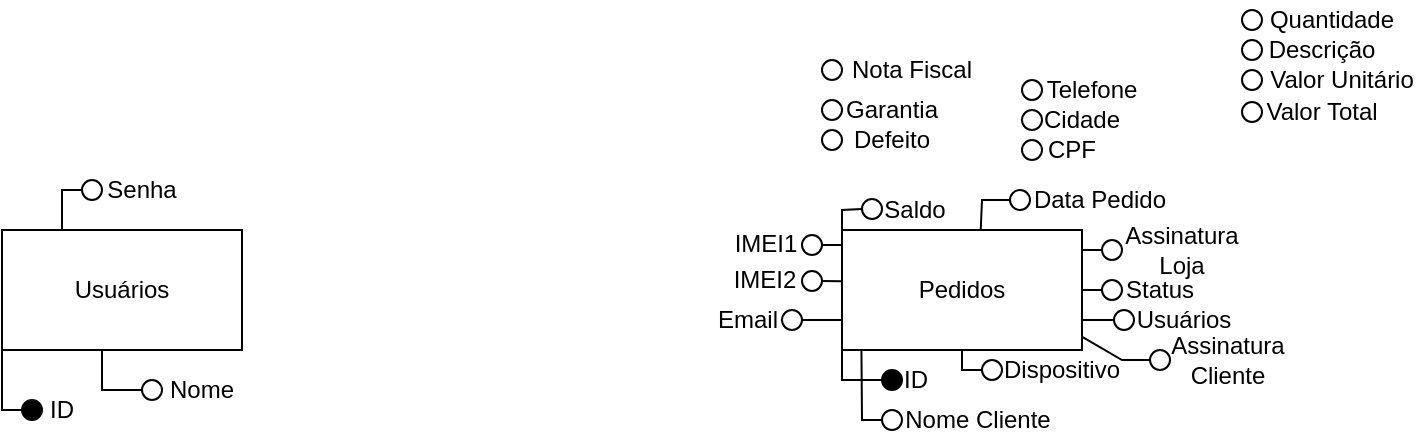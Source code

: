 <mxfile version="22.1.3" type="github">
  <diagram name="Página-1" id="HJyk9LCBEsRbK5NSjiyz">
    <mxGraphModel dx="187" dy="100" grid="1" gridSize="10" guides="1" tooltips="1" connect="1" arrows="1" fold="1" page="1" pageScale="1" pageWidth="827" pageHeight="1169" math="0" shadow="0">
      <root>
        <mxCell id="0" />
        <mxCell id="1" parent="0" />
        <mxCell id="Tr4kyzxwuBD1GOi-1oCC-1" value="Pedidos" style="rounded=0;whiteSpace=wrap;html=1;" vertex="1" parent="1">
          <mxGeometry x="520" y="120" width="120" height="60" as="geometry" />
        </mxCell>
        <mxCell id="Tr4kyzxwuBD1GOi-1oCC-2" value="Usuários" style="rounded=0;whiteSpace=wrap;html=1;" vertex="1" parent="1">
          <mxGeometry x="100" y="120" width="120" height="60" as="geometry" />
        </mxCell>
        <mxCell id="Tr4kyzxwuBD1GOi-1oCC-3" value="" style="ellipse;whiteSpace=wrap;html=1;aspect=fixed;fillColor=#000000;" vertex="1" parent="1">
          <mxGeometry x="110" y="205" width="10" height="10" as="geometry" />
        </mxCell>
        <mxCell id="Tr4kyzxwuBD1GOi-1oCC-4" value="ID" style="text;html=1;strokeColor=none;fillColor=none;align=center;verticalAlign=middle;whiteSpace=wrap;rounded=0;" vertex="1" parent="1">
          <mxGeometry x="120" y="200" width="20" height="20" as="geometry" />
        </mxCell>
        <mxCell id="Tr4kyzxwuBD1GOi-1oCC-6" value="" style="endArrow=none;html=1;rounded=0;exitX=0;exitY=1;exitDx=0;exitDy=0;entryX=0;entryY=0.5;entryDx=0;entryDy=0;" edge="1" parent="1" source="Tr4kyzxwuBD1GOi-1oCC-2" target="Tr4kyzxwuBD1GOi-1oCC-3">
          <mxGeometry width="50" height="50" relative="1" as="geometry">
            <mxPoint x="250" y="200" as="sourcePoint" />
            <mxPoint x="300" y="150" as="targetPoint" />
            <Array as="points">
              <mxPoint x="100" y="210" />
            </Array>
          </mxGeometry>
        </mxCell>
        <mxCell id="Tr4kyzxwuBD1GOi-1oCC-7" value="" style="endArrow=none;html=1;rounded=0;exitX=0;exitY=1;exitDx=0;exitDy=0;entryX=0;entryY=0.5;entryDx=0;entryDy=0;" edge="1" parent="1" target="Tr4kyzxwuBD1GOi-1oCC-8">
          <mxGeometry width="50" height="50" relative="1" as="geometry">
            <mxPoint x="150" y="180" as="sourcePoint" />
            <mxPoint x="160" y="210" as="targetPoint" />
            <Array as="points">
              <mxPoint x="150" y="200" />
            </Array>
          </mxGeometry>
        </mxCell>
        <mxCell id="Tr4kyzxwuBD1GOi-1oCC-8" value="" style="ellipse;whiteSpace=wrap;html=1;aspect=fixed;" vertex="1" parent="1">
          <mxGeometry x="170" y="195" width="10" height="10" as="geometry" />
        </mxCell>
        <mxCell id="Tr4kyzxwuBD1GOi-1oCC-9" value="Nome" style="text;html=1;strokeColor=none;fillColor=none;align=center;verticalAlign=middle;whiteSpace=wrap;rounded=0;" vertex="1" parent="1">
          <mxGeometry x="180" y="190" width="40" height="20" as="geometry" />
        </mxCell>
        <mxCell id="Tr4kyzxwuBD1GOi-1oCC-10" value="" style="endArrow=none;html=1;rounded=0;exitX=0.25;exitY=0;exitDx=0;exitDy=0;entryX=0;entryY=0.5;entryDx=0;entryDy=0;" edge="1" parent="1" source="Tr4kyzxwuBD1GOi-1oCC-2" target="Tr4kyzxwuBD1GOi-1oCC-11">
          <mxGeometry width="50" height="50" relative="1" as="geometry">
            <mxPoint x="130" y="90" as="sourcePoint" />
            <mxPoint x="150" y="110" as="targetPoint" />
            <Array as="points">
              <mxPoint x="130" y="100" />
            </Array>
          </mxGeometry>
        </mxCell>
        <mxCell id="Tr4kyzxwuBD1GOi-1oCC-11" value="" style="ellipse;whiteSpace=wrap;html=1;aspect=fixed;" vertex="1" parent="1">
          <mxGeometry x="140" y="95" width="10" height="10" as="geometry" />
        </mxCell>
        <mxCell id="Tr4kyzxwuBD1GOi-1oCC-13" value="Senha" style="text;html=1;strokeColor=none;fillColor=none;align=center;verticalAlign=middle;whiteSpace=wrap;rounded=0;" vertex="1" parent="1">
          <mxGeometry x="150" y="90" width="40" height="20" as="geometry" />
        </mxCell>
        <mxCell id="Tr4kyzxwuBD1GOi-1oCC-14" value="" style="ellipse;whiteSpace=wrap;html=1;aspect=fixed;fillColor=#000000;" vertex="1" parent="1">
          <mxGeometry x="540" y="190" width="10" height="10" as="geometry" />
        </mxCell>
        <mxCell id="Tr4kyzxwuBD1GOi-1oCC-15" value="ID" style="text;html=1;strokeColor=none;fillColor=none;align=center;verticalAlign=middle;whiteSpace=wrap;rounded=0;" vertex="1" parent="1">
          <mxGeometry x="547" y="185" width="20" height="20" as="geometry" />
        </mxCell>
        <mxCell id="Tr4kyzxwuBD1GOi-1oCC-16" value="" style="endArrow=none;html=1;rounded=0;exitX=0;exitY=1;exitDx=0;exitDy=0;entryX=0;entryY=0.5;entryDx=0;entryDy=0;" edge="1" parent="1" source="Tr4kyzxwuBD1GOi-1oCC-1" target="Tr4kyzxwuBD1GOi-1oCC-14">
          <mxGeometry width="50" height="50" relative="1" as="geometry">
            <mxPoint x="510" y="240" as="sourcePoint" />
            <mxPoint x="560" y="190" as="targetPoint" />
            <Array as="points">
              <mxPoint x="520" y="195" />
            </Array>
          </mxGeometry>
        </mxCell>
        <mxCell id="Tr4kyzxwuBD1GOi-1oCC-17" value="" style="ellipse;whiteSpace=wrap;html=1;aspect=fixed;" vertex="1" parent="1">
          <mxGeometry x="540" y="210" width="10" height="10" as="geometry" />
        </mxCell>
        <mxCell id="Tr4kyzxwuBD1GOi-1oCC-18" value="Nome Cliente" style="text;html=1;strokeColor=none;fillColor=none;align=center;verticalAlign=middle;whiteSpace=wrap;rounded=0;" vertex="1" parent="1">
          <mxGeometry x="548" y="205" width="80" height="20" as="geometry" />
        </mxCell>
        <mxCell id="Tr4kyzxwuBD1GOi-1oCC-19" value="" style="ellipse;whiteSpace=wrap;html=1;aspect=fixed;" vertex="1" parent="1">
          <mxGeometry x="590" y="185" width="10" height="10" as="geometry" />
        </mxCell>
        <mxCell id="Tr4kyzxwuBD1GOi-1oCC-20" value="Dispositivo" style="text;html=1;strokeColor=none;fillColor=none;align=center;verticalAlign=middle;whiteSpace=wrap;rounded=0;" vertex="1" parent="1">
          <mxGeometry x="600" y="180" width="60" height="20" as="geometry" />
        </mxCell>
        <mxCell id="Tr4kyzxwuBD1GOi-1oCC-21" value="" style="ellipse;whiteSpace=wrap;html=1;aspect=fixed;" vertex="1" parent="1">
          <mxGeometry x="610" y="45" width="10" height="10" as="geometry" />
        </mxCell>
        <mxCell id="Tr4kyzxwuBD1GOi-1oCC-22" value="Telefone" style="text;html=1;strokeColor=none;fillColor=none;align=center;verticalAlign=middle;whiteSpace=wrap;rounded=0;" vertex="1" parent="1">
          <mxGeometry x="620" y="40" width="50" height="20" as="geometry" />
        </mxCell>
        <mxCell id="Tr4kyzxwuBD1GOi-1oCC-28" value="" style="ellipse;whiteSpace=wrap;html=1;aspect=fixed;" vertex="1" parent="1">
          <mxGeometry x="610" y="60" width="10" height="10" as="geometry" />
        </mxCell>
        <mxCell id="Tr4kyzxwuBD1GOi-1oCC-29" value="Cidade" style="text;html=1;strokeColor=none;fillColor=none;align=center;verticalAlign=middle;whiteSpace=wrap;rounded=0;" vertex="1" parent="1">
          <mxGeometry x="620" y="55" width="40" height="20" as="geometry" />
        </mxCell>
        <mxCell id="Tr4kyzxwuBD1GOi-1oCC-30" value="" style="ellipse;whiteSpace=wrap;html=1;aspect=fixed;" vertex="1" parent="1">
          <mxGeometry x="610" y="75" width="10" height="10" as="geometry" />
        </mxCell>
        <mxCell id="Tr4kyzxwuBD1GOi-1oCC-31" value="CPF" style="text;html=1;strokeColor=none;fillColor=none;align=center;verticalAlign=middle;whiteSpace=wrap;rounded=0;" vertex="1" parent="1">
          <mxGeometry x="620" y="70" width="30" height="20" as="geometry" />
        </mxCell>
        <mxCell id="Tr4kyzxwuBD1GOi-1oCC-32" value="" style="ellipse;whiteSpace=wrap;html=1;aspect=fixed;" vertex="1" parent="1">
          <mxGeometry x="604" y="100" width="10" height="10" as="geometry" />
        </mxCell>
        <mxCell id="Tr4kyzxwuBD1GOi-1oCC-33" value="Data Pedido" style="text;html=1;strokeColor=none;fillColor=none;align=center;verticalAlign=middle;whiteSpace=wrap;rounded=0;" vertex="1" parent="1">
          <mxGeometry x="614" y="97" width="70" height="15" as="geometry" />
        </mxCell>
        <mxCell id="Tr4kyzxwuBD1GOi-1oCC-34" value="" style="ellipse;whiteSpace=wrap;html=1;aspect=fixed;" vertex="1" parent="1">
          <mxGeometry x="510" y="35" width="10" height="10" as="geometry" />
        </mxCell>
        <mxCell id="Tr4kyzxwuBD1GOi-1oCC-35" value="Nota Fiscal" style="text;html=1;strokeColor=none;fillColor=none;align=center;verticalAlign=middle;whiteSpace=wrap;rounded=0;" vertex="1" parent="1">
          <mxGeometry x="520" y="30" width="70" height="20" as="geometry" />
        </mxCell>
        <mxCell id="Tr4kyzxwuBD1GOi-1oCC-36" value="" style="ellipse;whiteSpace=wrap;html=1;aspect=fixed;" vertex="1" parent="1">
          <mxGeometry x="490" y="160" width="10" height="10" as="geometry" />
        </mxCell>
        <mxCell id="Tr4kyzxwuBD1GOi-1oCC-37" value="Email" style="text;html=1;strokeColor=none;fillColor=none;align=center;verticalAlign=middle;whiteSpace=wrap;rounded=0;" vertex="1" parent="1">
          <mxGeometry x="457" y="155" width="32" height="20" as="geometry" />
        </mxCell>
        <mxCell id="Tr4kyzxwuBD1GOi-1oCC-38" value="" style="ellipse;whiteSpace=wrap;html=1;aspect=fixed;" vertex="1" parent="1">
          <mxGeometry x="510" y="55" width="10" height="10" as="geometry" />
        </mxCell>
        <mxCell id="Tr4kyzxwuBD1GOi-1oCC-39" value="Garantia" style="text;html=1;strokeColor=none;fillColor=none;align=center;verticalAlign=middle;whiteSpace=wrap;rounded=0;" vertex="1" parent="1">
          <mxGeometry x="520" y="50" width="50" height="20" as="geometry" />
        </mxCell>
        <mxCell id="Tr4kyzxwuBD1GOi-1oCC-40" value="" style="ellipse;whiteSpace=wrap;html=1;aspect=fixed;" vertex="1" parent="1">
          <mxGeometry x="510" y="70" width="10" height="10" as="geometry" />
        </mxCell>
        <mxCell id="Tr4kyzxwuBD1GOi-1oCC-41" value="Defeito" style="text;html=1;strokeColor=none;fillColor=none;align=center;verticalAlign=middle;whiteSpace=wrap;rounded=0;" vertex="1" parent="1">
          <mxGeometry x="525" y="65" width="40" height="20" as="geometry" />
        </mxCell>
        <mxCell id="Tr4kyzxwuBD1GOi-1oCC-42" value="" style="ellipse;whiteSpace=wrap;html=1;aspect=fixed;" vertex="1" parent="1">
          <mxGeometry x="500" y="122.5" width="10" height="10" as="geometry" />
        </mxCell>
        <mxCell id="Tr4kyzxwuBD1GOi-1oCC-43" value="IMEI1" style="text;html=1;strokeColor=none;fillColor=none;align=center;verticalAlign=middle;whiteSpace=wrap;rounded=0;" vertex="1" parent="1">
          <mxGeometry x="466" y="116.5" width="32" height="20" as="geometry" />
        </mxCell>
        <mxCell id="Tr4kyzxwuBD1GOi-1oCC-44" value="" style="ellipse;whiteSpace=wrap;html=1;aspect=fixed;" vertex="1" parent="1">
          <mxGeometry x="500" y="140.5" width="10" height="10" as="geometry" />
        </mxCell>
        <mxCell id="Tr4kyzxwuBD1GOi-1oCC-45" value="IMEI2" style="text;html=1;strokeColor=none;fillColor=none;align=center;verticalAlign=middle;whiteSpace=wrap;rounded=0;" vertex="1" parent="1">
          <mxGeometry x="465" y="135" width="33" height="20" as="geometry" />
        </mxCell>
        <mxCell id="Tr4kyzxwuBD1GOi-1oCC-46" value="" style="ellipse;whiteSpace=wrap;html=1;aspect=fixed;" vertex="1" parent="1">
          <mxGeometry x="720" y="10" width="10" height="10" as="geometry" />
        </mxCell>
        <mxCell id="Tr4kyzxwuBD1GOi-1oCC-47" value="Quantidade" style="text;html=1;strokeColor=none;fillColor=none;align=center;verticalAlign=middle;whiteSpace=wrap;rounded=0;" vertex="1" parent="1">
          <mxGeometry x="735" y="5" width="60" height="20" as="geometry" />
        </mxCell>
        <mxCell id="Tr4kyzxwuBD1GOi-1oCC-50" value="" style="ellipse;whiteSpace=wrap;html=1;aspect=fixed;" vertex="1" parent="1">
          <mxGeometry x="720" y="25" width="10" height="10" as="geometry" />
        </mxCell>
        <mxCell id="Tr4kyzxwuBD1GOi-1oCC-51" value="Descrição" style="text;html=1;strokeColor=none;fillColor=none;align=center;verticalAlign=middle;whiteSpace=wrap;rounded=0;" vertex="1" parent="1">
          <mxGeometry x="730" y="20" width="60" height="20" as="geometry" />
        </mxCell>
        <mxCell id="Tr4kyzxwuBD1GOi-1oCC-52" value="" style="ellipse;whiteSpace=wrap;html=1;aspect=fixed;" vertex="1" parent="1">
          <mxGeometry x="720" y="40" width="10" height="10" as="geometry" />
        </mxCell>
        <mxCell id="Tr4kyzxwuBD1GOi-1oCC-53" value="Valor Unitário" style="text;html=1;strokeColor=none;fillColor=none;align=center;verticalAlign=middle;whiteSpace=wrap;rounded=0;" vertex="1" parent="1">
          <mxGeometry x="730" y="35" width="80" height="20" as="geometry" />
        </mxCell>
        <mxCell id="Tr4kyzxwuBD1GOi-1oCC-54" value="" style="ellipse;whiteSpace=wrap;html=1;aspect=fixed;" vertex="1" parent="1">
          <mxGeometry x="720" y="56" width="10" height="10" as="geometry" />
        </mxCell>
        <mxCell id="Tr4kyzxwuBD1GOi-1oCC-55" value="Valor Total" style="text;html=1;strokeColor=none;fillColor=none;align=center;verticalAlign=middle;whiteSpace=wrap;rounded=0;" vertex="1" parent="1">
          <mxGeometry x="730" y="51" width="60" height="20" as="geometry" />
        </mxCell>
        <mxCell id="Tr4kyzxwuBD1GOi-1oCC-56" value="" style="ellipse;whiteSpace=wrap;html=1;aspect=fixed;" vertex="1" parent="1">
          <mxGeometry x="530" y="104.5" width="10" height="10" as="geometry" />
        </mxCell>
        <mxCell id="Tr4kyzxwuBD1GOi-1oCC-57" value="Saldo" style="text;html=1;strokeColor=none;fillColor=none;align=center;verticalAlign=middle;whiteSpace=wrap;rounded=0;" vertex="1" parent="1">
          <mxGeometry x="540" y="104.5" width="33" height="10.5" as="geometry" />
        </mxCell>
        <mxCell id="Tr4kyzxwuBD1GOi-1oCC-58" value="" style="ellipse;whiteSpace=wrap;html=1;aspect=fixed;" vertex="1" parent="1">
          <mxGeometry x="674" y="180" width="10" height="10" as="geometry" />
        </mxCell>
        <mxCell id="Tr4kyzxwuBD1GOi-1oCC-59" value="Assinatura Cliente" style="text;html=1;strokeColor=none;fillColor=none;align=center;verticalAlign=middle;whiteSpace=wrap;rounded=0;" vertex="1" parent="1">
          <mxGeometry x="678" y="175" width="70" height="20" as="geometry" />
        </mxCell>
        <mxCell id="Tr4kyzxwuBD1GOi-1oCC-60" value="" style="ellipse;whiteSpace=wrap;html=1;aspect=fixed;" vertex="1" parent="1">
          <mxGeometry x="650" y="125" width="10" height="10" as="geometry" />
        </mxCell>
        <mxCell id="Tr4kyzxwuBD1GOi-1oCC-61" value="Assinatura Loja" style="text;html=1;strokeColor=none;fillColor=none;align=center;verticalAlign=middle;whiteSpace=wrap;rounded=0;" vertex="1" parent="1">
          <mxGeometry x="660" y="120" width="60" height="20" as="geometry" />
        </mxCell>
        <mxCell id="Tr4kyzxwuBD1GOi-1oCC-62" value="" style="ellipse;whiteSpace=wrap;html=1;aspect=fixed;" vertex="1" parent="1">
          <mxGeometry x="656" y="160" width="10" height="10" as="geometry" />
        </mxCell>
        <mxCell id="Tr4kyzxwuBD1GOi-1oCC-63" value="Usuários" style="text;html=1;strokeColor=none;fillColor=none;align=center;verticalAlign=middle;whiteSpace=wrap;rounded=0;" vertex="1" parent="1">
          <mxGeometry x="666" y="155" width="50" height="20" as="geometry" />
        </mxCell>
        <mxCell id="Tr4kyzxwuBD1GOi-1oCC-64" value="" style="ellipse;whiteSpace=wrap;html=1;aspect=fixed;" vertex="1" parent="1">
          <mxGeometry x="650" y="145" width="10" height="10" as="geometry" />
        </mxCell>
        <mxCell id="Tr4kyzxwuBD1GOi-1oCC-65" value="Status" style="text;html=1;strokeColor=none;fillColor=none;align=center;verticalAlign=middle;whiteSpace=wrap;rounded=0;" vertex="1" parent="1">
          <mxGeometry x="659" y="140" width="40" height="20" as="geometry" />
        </mxCell>
        <mxCell id="Tr4kyzxwuBD1GOi-1oCC-70" value="" style="endArrow=none;html=1;rounded=0;exitX=0.081;exitY=0.995;exitDx=0;exitDy=0;exitPerimeter=0;entryX=0;entryY=0.5;entryDx=0;entryDy=0;" edge="1" parent="1" source="Tr4kyzxwuBD1GOi-1oCC-1" target="Tr4kyzxwuBD1GOi-1oCC-17">
          <mxGeometry width="50" height="50" relative="1" as="geometry">
            <mxPoint x="570" y="160" as="sourcePoint" />
            <mxPoint x="620" y="110" as="targetPoint" />
            <Array as="points">
              <mxPoint x="530" y="215" />
            </Array>
          </mxGeometry>
        </mxCell>
        <mxCell id="Tr4kyzxwuBD1GOi-1oCC-71" value="" style="endArrow=none;html=1;rounded=0;entryX=0.5;entryY=1;entryDx=0;entryDy=0;exitX=0;exitY=0.5;exitDx=0;exitDy=0;" edge="1" parent="1" source="Tr4kyzxwuBD1GOi-1oCC-19" target="Tr4kyzxwuBD1GOi-1oCC-1">
          <mxGeometry width="50" height="50" relative="1" as="geometry">
            <mxPoint x="570" y="230" as="sourcePoint" />
            <mxPoint x="620" y="180" as="targetPoint" />
            <Array as="points">
              <mxPoint x="580" y="190" />
            </Array>
          </mxGeometry>
        </mxCell>
        <mxCell id="Tr4kyzxwuBD1GOi-1oCC-73" value="" style="endArrow=none;html=1;rounded=0;entryX=0;entryY=0.5;entryDx=0;entryDy=0;" edge="1" parent="1" target="Tr4kyzxwuBD1GOi-1oCC-64">
          <mxGeometry width="50" height="50" relative="1" as="geometry">
            <mxPoint x="640" y="150" as="sourcePoint" />
            <mxPoint x="640" y="120" as="targetPoint" />
          </mxGeometry>
        </mxCell>
        <mxCell id="Tr4kyzxwuBD1GOi-1oCC-74" value="" style="endArrow=none;html=1;rounded=0;exitX=1;exitY=0.75;exitDx=0;exitDy=0;entryX=0;entryY=0.5;entryDx=0;entryDy=0;" edge="1" parent="1" source="Tr4kyzxwuBD1GOi-1oCC-1" target="Tr4kyzxwuBD1GOi-1oCC-62">
          <mxGeometry width="50" height="50" relative="1" as="geometry">
            <mxPoint x="680" y="180" as="sourcePoint" />
            <mxPoint x="730" y="130" as="targetPoint" />
          </mxGeometry>
        </mxCell>
        <mxCell id="Tr4kyzxwuBD1GOi-1oCC-75" value="" style="endArrow=none;html=1;rounded=0;entryX=0;entryY=0.5;entryDx=0;entryDy=0;" edge="1" parent="1" target="Tr4kyzxwuBD1GOi-1oCC-60">
          <mxGeometry width="50" height="50" relative="1" as="geometry">
            <mxPoint x="640" y="130" as="sourcePoint" />
            <mxPoint x="690" y="120" as="targetPoint" />
          </mxGeometry>
        </mxCell>
        <mxCell id="Tr4kyzxwuBD1GOi-1oCC-77" value="" style="endArrow=none;html=1;rounded=0;exitX=-0.003;exitY=0.126;exitDx=0;exitDy=0;exitPerimeter=0;entryX=1;entryY=0.5;entryDx=0;entryDy=0;" edge="1" parent="1" source="Tr4kyzxwuBD1GOi-1oCC-1" target="Tr4kyzxwuBD1GOi-1oCC-42">
          <mxGeometry width="50" height="50" relative="1" as="geometry">
            <mxPoint x="450" y="170" as="sourcePoint" />
            <mxPoint x="500" y="120" as="targetPoint" />
          </mxGeometry>
        </mxCell>
        <mxCell id="Tr4kyzxwuBD1GOi-1oCC-78" value="" style="endArrow=none;html=1;rounded=0;exitX=-0.004;exitY=0.428;exitDx=0;exitDy=0;exitPerimeter=0;entryX=1;entryY=0.5;entryDx=0;entryDy=0;" edge="1" parent="1" source="Tr4kyzxwuBD1GOi-1oCC-1" target="Tr4kyzxwuBD1GOi-1oCC-44">
          <mxGeometry width="50" height="50" relative="1" as="geometry">
            <mxPoint x="530" y="138" as="sourcePoint" />
            <mxPoint x="520" y="138" as="targetPoint" />
          </mxGeometry>
        </mxCell>
        <mxCell id="Tr4kyzxwuBD1GOi-1oCC-79" value="" style="endArrow=none;html=1;rounded=0;exitX=0;exitY=0.75;exitDx=0;exitDy=0;entryX=1;entryY=0.5;entryDx=0;entryDy=0;" edge="1" parent="1" source="Tr4kyzxwuBD1GOi-1oCC-1" target="Tr4kyzxwuBD1GOi-1oCC-36">
          <mxGeometry width="50" height="50" relative="1" as="geometry">
            <mxPoint x="540" y="148" as="sourcePoint" />
            <mxPoint x="530" y="148" as="targetPoint" />
          </mxGeometry>
        </mxCell>
        <mxCell id="Tr4kyzxwuBD1GOi-1oCC-80" value="" style="endArrow=none;html=1;rounded=0;entryX=0;entryY=0.5;entryDx=0;entryDy=0;exitX=1.003;exitY=0.892;exitDx=0;exitDy=0;exitPerimeter=0;" edge="1" parent="1" source="Tr4kyzxwuBD1GOi-1oCC-1" target="Tr4kyzxwuBD1GOi-1oCC-58">
          <mxGeometry width="50" height="50" relative="1" as="geometry">
            <mxPoint x="610" y="230" as="sourcePoint" />
            <mxPoint x="670" y="190" as="targetPoint" />
            <Array as="points">
              <mxPoint x="660" y="185" />
            </Array>
          </mxGeometry>
        </mxCell>
        <mxCell id="Tr4kyzxwuBD1GOi-1oCC-82" value="" style="endArrow=none;html=1;rounded=0;exitX=0.578;exitY=0.002;exitDx=0;exitDy=0;exitPerimeter=0;entryX=0;entryY=0.5;entryDx=0;entryDy=0;" edge="1" parent="1" source="Tr4kyzxwuBD1GOi-1oCC-1" target="Tr4kyzxwuBD1GOi-1oCC-32">
          <mxGeometry width="50" height="50" relative="1" as="geometry">
            <mxPoint x="600" y="140" as="sourcePoint" />
            <mxPoint x="650" y="90" as="targetPoint" />
            <Array as="points">
              <mxPoint x="590" y="105" />
            </Array>
          </mxGeometry>
        </mxCell>
        <mxCell id="Tr4kyzxwuBD1GOi-1oCC-83" value="" style="endArrow=none;html=1;rounded=0;exitX=0;exitY=0;exitDx=0;exitDy=0;entryX=0;entryY=0.5;entryDx=0;entryDy=0;" edge="1" parent="1" source="Tr4kyzxwuBD1GOi-1oCC-1" target="Tr4kyzxwuBD1GOi-1oCC-56">
          <mxGeometry width="50" height="50" relative="1" as="geometry">
            <mxPoint x="510" y="120" as="sourcePoint" />
            <mxPoint x="560" y="70" as="targetPoint" />
            <Array as="points">
              <mxPoint x="520" y="110" />
            </Array>
          </mxGeometry>
        </mxCell>
      </root>
    </mxGraphModel>
  </diagram>
</mxfile>
